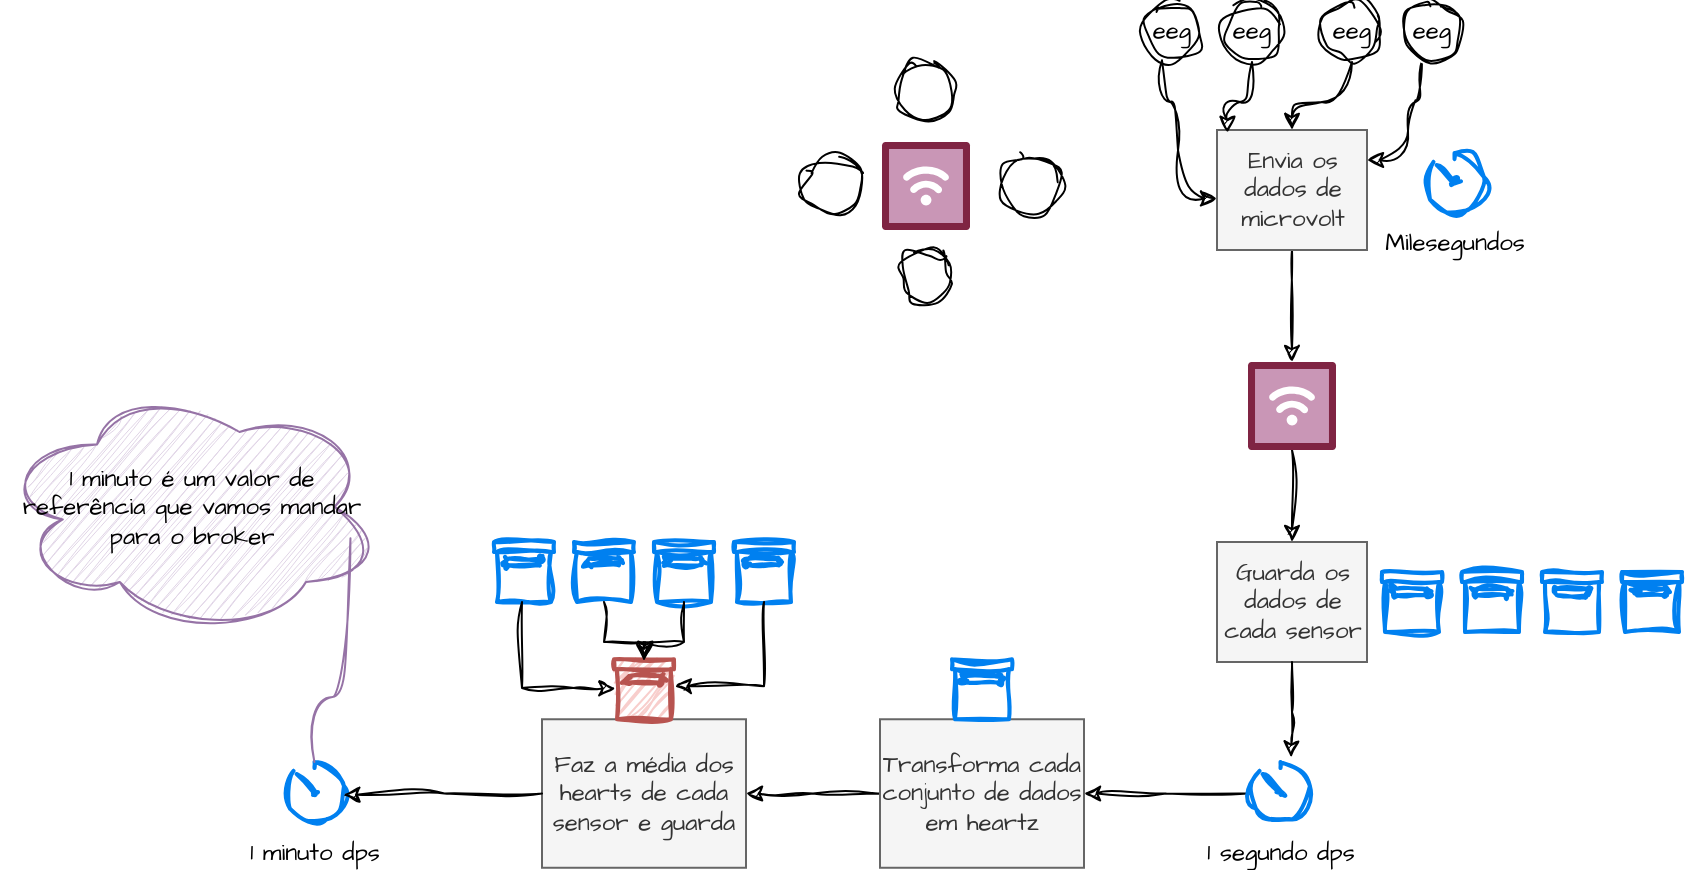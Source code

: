 <mxfile version="24.1.0" type="github">
  <diagram name="Page-1" id="V0QjYk44DjomA8azqZS-">
    <mxGraphModel dx="1646" dy="453" grid="1" gridSize="10" guides="1" tooltips="1" connect="1" arrows="1" fold="1" page="1" pageScale="1" pageWidth="827" pageHeight="1169" math="0" shadow="0">
      <root>
        <mxCell id="0" />
        <mxCell id="1" parent="0" />
        <mxCell id="IBkin0WqaZqA1a8_IyNM-1" value="" style="verticalLabelPosition=bottom;aspect=fixed;html=1;shape=mxgraph.salesforce.iot;hachureGap=4;fontFamily=Architects Daughter;fontSource=https%3A%2F%2Ffonts.googleapis.com%2Fcss%3Ffamily%3DArchitects%2BDaughter;" vertex="1" parent="1">
          <mxGeometry x="400" y="140" width="44" height="44" as="geometry" />
        </mxCell>
        <mxCell id="IBkin0WqaZqA1a8_IyNM-2" value="" style="ellipse;whiteSpace=wrap;html=1;aspect=fixed;sketch=1;hachureGap=4;jiggle=2;curveFitting=1;fontFamily=Architects Daughter;fontSource=https%3A%2F%2Ffonts.googleapis.com%2Fcss%3Ffamily%3DArchitects%2BDaughter;" vertex="1" parent="1">
          <mxGeometry x="360" y="147" width="30" height="30" as="geometry" />
        </mxCell>
        <mxCell id="IBkin0WqaZqA1a8_IyNM-3" value="" style="ellipse;whiteSpace=wrap;html=1;aspect=fixed;sketch=1;hachureGap=4;jiggle=2;curveFitting=1;fontFamily=Architects Daughter;fontSource=https%3A%2F%2Ffonts.googleapis.com%2Fcss%3Ffamily%3DArchitects%2BDaughter;" vertex="1" parent="1">
          <mxGeometry x="409" y="194" width="26" height="26" as="geometry" />
        </mxCell>
        <mxCell id="IBkin0WqaZqA1a8_IyNM-4" value="" style="ellipse;whiteSpace=wrap;html=1;aspect=fixed;sketch=1;hachureGap=4;jiggle=2;curveFitting=1;fontFamily=Architects Daughter;fontSource=https%3A%2F%2Ffonts.googleapis.com%2Fcss%3Ffamily%3DArchitects%2BDaughter;" vertex="1" parent="1">
          <mxGeometry x="407" y="100" width="30" height="30" as="geometry" />
        </mxCell>
        <mxCell id="IBkin0WqaZqA1a8_IyNM-6" value="" style="ellipse;whiteSpace=wrap;html=1;aspect=fixed;sketch=1;hachureGap=4;jiggle=2;curveFitting=1;fontFamily=Architects Daughter;fontSource=https%3A%2F%2Ffonts.googleapis.com%2Fcss%3Ffamily%3DArchitects%2BDaughter;" vertex="1" parent="1">
          <mxGeometry x="460" y="147" width="30" height="30" as="geometry" />
        </mxCell>
        <mxCell id="IBkin0WqaZqA1a8_IyNM-7" value="eeg" style="ellipse;whiteSpace=wrap;html=1;aspect=fixed;sketch=1;hachureGap=4;jiggle=2;curveFitting=1;fontFamily=Architects Daughter;fontSource=https%3A%2F%2Ffonts.googleapis.com%2Fcss%3Ffamily%3DArchitects%2BDaughter;" vertex="1" parent="1">
          <mxGeometry x="530" y="70" width="30" height="30" as="geometry" />
        </mxCell>
        <mxCell id="IBkin0WqaZqA1a8_IyNM-14" style="edgeStyle=orthogonalEdgeStyle;rounded=0;sketch=1;hachureGap=4;jiggle=2;curveFitting=1;orthogonalLoop=1;jettySize=auto;html=1;fontFamily=Architects Daughter;fontSource=https%3A%2F%2Ffonts.googleapis.com%2Fcss%3Ffamily%3DArchitects%2BDaughter;" edge="1" parent="1" source="IBkin0WqaZqA1a8_IyNM-10" target="IBkin0WqaZqA1a8_IyNM-13">
          <mxGeometry relative="1" as="geometry" />
        </mxCell>
        <mxCell id="IBkin0WqaZqA1a8_IyNM-10" value="Envia os dados de microvolt" style="rounded=0;whiteSpace=wrap;html=1;hachureGap=4;fontFamily=Architects Daughter;fontSource=https%3A%2F%2Ffonts.googleapis.com%2Fcss%3Ffamily%3DArchitects%2BDaughter;fillColor=#f5f5f5;fontColor=#333333;strokeColor=#666666;" vertex="1" parent="1">
          <mxGeometry x="567.5" y="134" width="75" height="60" as="geometry" />
        </mxCell>
        <mxCell id="IBkin0WqaZqA1a8_IyNM-12" value="Milesegundos" style="html=1;verticalLabelPosition=bottom;align=center;labelBackgroundColor=#ffffff;verticalAlign=top;strokeWidth=2;strokeColor=#0080F0;shadow=0;dashed=0;shape=mxgraph.ios7.icons.gauge;sketch=1;hachureGap=4;jiggle=2;curveFitting=1;fontFamily=Architects Daughter;fontSource=https%3A%2F%2Ffonts.googleapis.com%2Fcss%3Ffamily%3DArchitects%2BDaughter;" vertex="1" parent="1">
          <mxGeometry x="670" y="145.5" width="32.4" height="31.5" as="geometry" />
        </mxCell>
        <mxCell id="IBkin0WqaZqA1a8_IyNM-40" style="edgeStyle=orthogonalEdgeStyle;rounded=0;sketch=1;hachureGap=4;jiggle=2;curveFitting=1;orthogonalLoop=1;jettySize=auto;html=1;entryX=0.5;entryY=0;entryDx=0;entryDy=0;fontFamily=Architects Daughter;fontSource=https%3A%2F%2Ffonts.googleapis.com%2Fcss%3Ffamily%3DArchitects%2BDaughter;" edge="1" parent="1" source="IBkin0WqaZqA1a8_IyNM-13" target="IBkin0WqaZqA1a8_IyNM-38">
          <mxGeometry relative="1" as="geometry" />
        </mxCell>
        <mxCell id="IBkin0WqaZqA1a8_IyNM-13" value="" style="verticalLabelPosition=bottom;aspect=fixed;html=1;shape=mxgraph.salesforce.iot;hachureGap=4;fontFamily=Architects Daughter;fontSource=https%3A%2F%2Ffonts.googleapis.com%2Fcss%3Ffamily%3DArchitects%2BDaughter;" vertex="1" parent="1">
          <mxGeometry x="583" y="250" width="44" height="44" as="geometry" />
        </mxCell>
        <mxCell id="IBkin0WqaZqA1a8_IyNM-19" style="edgeStyle=orthogonalEdgeStyle;rounded=0;sketch=1;hachureGap=4;jiggle=2;curveFitting=1;orthogonalLoop=1;jettySize=auto;html=1;fontFamily=Architects Daughter;fontSource=https%3A%2F%2Ffonts.googleapis.com%2Fcss%3Ffamily%3DArchitects%2BDaughter;curved=1;" edge="1" parent="1" source="IBkin0WqaZqA1a8_IyNM-17" target="IBkin0WqaZqA1a8_IyNM-10">
          <mxGeometry relative="1" as="geometry" />
        </mxCell>
        <mxCell id="IBkin0WqaZqA1a8_IyNM-17" value="eeg" style="ellipse;whiteSpace=wrap;html=1;aspect=fixed;sketch=1;hachureGap=4;jiggle=2;curveFitting=1;fontFamily=Architects Daughter;fontSource=https%3A%2F%2Ffonts.googleapis.com%2Fcss%3Ffamily%3DArchitects%2BDaughter;" vertex="1" parent="1">
          <mxGeometry x="620" y="70" width="30" height="30" as="geometry" />
        </mxCell>
        <mxCell id="IBkin0WqaZqA1a8_IyNM-21" style="edgeStyle=orthogonalEdgeStyle;rounded=0;sketch=1;hachureGap=4;jiggle=2;curveFitting=1;orthogonalLoop=1;jettySize=auto;html=1;entryX=1;entryY=0.25;entryDx=0;entryDy=0;fontFamily=Architects Daughter;fontSource=https%3A%2F%2Ffonts.googleapis.com%2Fcss%3Ffamily%3DArchitects%2BDaughter;curved=1;" edge="1" parent="1" source="IBkin0WqaZqA1a8_IyNM-18" target="IBkin0WqaZqA1a8_IyNM-10">
          <mxGeometry relative="1" as="geometry">
            <Array as="points">
              <mxPoint x="670" y="120" />
              <mxPoint x="663" y="120" />
              <mxPoint x="663" y="149" />
            </Array>
          </mxGeometry>
        </mxCell>
        <mxCell id="IBkin0WqaZqA1a8_IyNM-18" value="eeg" style="ellipse;whiteSpace=wrap;html=1;aspect=fixed;sketch=1;hachureGap=4;jiggle=2;curveFitting=1;fontFamily=Architects Daughter;fontSource=https%3A%2F%2Ffonts.googleapis.com%2Fcss%3Ffamily%3DArchitects%2BDaughter;" vertex="1" parent="1">
          <mxGeometry x="660" y="70" width="30" height="30" as="geometry" />
        </mxCell>
        <mxCell id="IBkin0WqaZqA1a8_IyNM-20" style="edgeStyle=orthogonalEdgeStyle;rounded=0;sketch=1;hachureGap=4;jiggle=2;curveFitting=1;orthogonalLoop=1;jettySize=auto;html=1;entryX=0;entryY=0.571;entryDx=0;entryDy=0;entryPerimeter=0;fontFamily=Architects Daughter;fontSource=https%3A%2F%2Ffonts.googleapis.com%2Fcss%3Ffamily%3DArchitects%2BDaughter;curved=1;" edge="1" parent="1" source="IBkin0WqaZqA1a8_IyNM-7" target="IBkin0WqaZqA1a8_IyNM-10">
          <mxGeometry relative="1" as="geometry">
            <Array as="points">
              <mxPoint x="540" y="120" />
              <mxPoint x="548" y="120" />
              <mxPoint x="548" y="168" />
            </Array>
          </mxGeometry>
        </mxCell>
        <mxCell id="IBkin0WqaZqA1a8_IyNM-22" value="eeg" style="ellipse;whiteSpace=wrap;html=1;aspect=fixed;sketch=1;hachureGap=4;jiggle=2;curveFitting=1;fontFamily=Architects Daughter;fontSource=https%3A%2F%2Ffonts.googleapis.com%2Fcss%3Ffamily%3DArchitects%2BDaughter;" vertex="1" parent="1">
          <mxGeometry x="570" y="70" width="30" height="30" as="geometry" />
        </mxCell>
        <mxCell id="IBkin0WqaZqA1a8_IyNM-24" style="edgeStyle=orthogonalEdgeStyle;rounded=0;sketch=1;hachureGap=4;jiggle=2;curveFitting=1;orthogonalLoop=1;jettySize=auto;html=1;entryX=0.07;entryY=0.023;entryDx=0;entryDy=0;entryPerimeter=0;fontFamily=Architects Daughter;fontSource=https%3A%2F%2Ffonts.googleapis.com%2Fcss%3Ffamily%3DArchitects%2BDaughter;curved=1;" edge="1" parent="1" source="IBkin0WqaZqA1a8_IyNM-22" target="IBkin0WqaZqA1a8_IyNM-10">
          <mxGeometry relative="1" as="geometry" />
        </mxCell>
        <mxCell id="IBkin0WqaZqA1a8_IyNM-44" style="edgeStyle=orthogonalEdgeStyle;rounded=0;sketch=1;hachureGap=4;jiggle=2;curveFitting=1;orthogonalLoop=1;jettySize=auto;html=1;entryX=1;entryY=0.5;entryDx=0;entryDy=0;fontFamily=Architects Daughter;fontSource=https%3A%2F%2Ffonts.googleapis.com%2Fcss%3Ffamily%3DArchitects%2BDaughter;" edge="1" parent="1" source="IBkin0WqaZqA1a8_IyNM-26" target="IBkin0WqaZqA1a8_IyNM-42">
          <mxGeometry relative="1" as="geometry" />
        </mxCell>
        <mxCell id="IBkin0WqaZqA1a8_IyNM-26" value="1 segundo dps" style="html=1;verticalLabelPosition=bottom;align=center;labelBackgroundColor=#ffffff;verticalAlign=top;strokeWidth=2;strokeColor=#0080F0;shadow=0;dashed=0;shape=mxgraph.ios7.icons.gauge;sketch=1;hachureGap=4;jiggle=2;curveFitting=1;fontFamily=Architects Daughter;fontSource=https%3A%2F%2Ffonts.googleapis.com%2Fcss%3Ffamily%3DArchitects%2BDaughter;" vertex="1" parent="1">
          <mxGeometry x="583.0" y="450" width="32.4" height="31.5" as="geometry" />
        </mxCell>
        <mxCell id="IBkin0WqaZqA1a8_IyNM-32" value="" style="html=1;verticalLabelPosition=bottom;align=center;labelBackgroundColor=#ffffff;verticalAlign=top;strokeWidth=2;strokeColor=#0080F0;shadow=0;dashed=0;shape=mxgraph.ios7.icons.box;sketch=1;hachureGap=4;jiggle=2;curveFitting=1;fontFamily=Architects Daughter;fontSource=https%3A%2F%2Ffonts.googleapis.com%2Fcss%3Ffamily%3DArchitects%2BDaughter;" vertex="1" parent="1">
          <mxGeometry x="650" y="355" width="30" height="30" as="geometry" />
        </mxCell>
        <mxCell id="IBkin0WqaZqA1a8_IyNM-35" value="" style="html=1;verticalLabelPosition=bottom;align=center;labelBackgroundColor=#ffffff;verticalAlign=top;strokeWidth=2;strokeColor=#0080F0;shadow=0;dashed=0;shape=mxgraph.ios7.icons.box;sketch=1;hachureGap=4;jiggle=2;curveFitting=1;fontFamily=Architects Daughter;fontSource=https%3A%2F%2Ffonts.googleapis.com%2Fcss%3Ffamily%3DArchitects%2BDaughter;" vertex="1" parent="1">
          <mxGeometry x="690" y="355" width="30" height="30" as="geometry" />
        </mxCell>
        <mxCell id="IBkin0WqaZqA1a8_IyNM-36" value="" style="html=1;verticalLabelPosition=bottom;align=center;labelBackgroundColor=#ffffff;verticalAlign=top;strokeWidth=2;strokeColor=#0080F0;shadow=0;dashed=0;shape=mxgraph.ios7.icons.box;sketch=1;hachureGap=4;jiggle=2;curveFitting=1;fontFamily=Architects Daughter;fontSource=https%3A%2F%2Ffonts.googleapis.com%2Fcss%3Ffamily%3DArchitects%2BDaughter;" vertex="1" parent="1">
          <mxGeometry x="730" y="355" width="30" height="30" as="geometry" />
        </mxCell>
        <mxCell id="IBkin0WqaZqA1a8_IyNM-37" value="" style="html=1;verticalLabelPosition=bottom;align=center;labelBackgroundColor=#ffffff;verticalAlign=top;strokeWidth=2;strokeColor=#0080F0;shadow=0;dashed=0;shape=mxgraph.ios7.icons.box;sketch=1;hachureGap=4;jiggle=2;curveFitting=1;fontFamily=Architects Daughter;fontSource=https%3A%2F%2Ffonts.googleapis.com%2Fcss%3Ffamily%3DArchitects%2BDaughter;" vertex="1" parent="1">
          <mxGeometry x="770" y="355" width="30" height="30" as="geometry" />
        </mxCell>
        <mxCell id="IBkin0WqaZqA1a8_IyNM-38" value="Guarda os dados de cada sensor" style="rounded=0;whiteSpace=wrap;html=1;hachureGap=4;fontFamily=Architects Daughter;fontSource=https%3A%2F%2Ffonts.googleapis.com%2Fcss%3Ffamily%3DArchitects%2BDaughter;fillColor=#f5f5f5;fontColor=#333333;strokeColor=#666666;" vertex="1" parent="1">
          <mxGeometry x="567.5" y="340" width="75" height="60" as="geometry" />
        </mxCell>
        <mxCell id="IBkin0WqaZqA1a8_IyNM-41" style="edgeStyle=orthogonalEdgeStyle;rounded=0;sketch=1;hachureGap=4;jiggle=2;curveFitting=1;orthogonalLoop=1;jettySize=auto;html=1;entryX=0.665;entryY=-0.071;entryDx=0;entryDy=0;entryPerimeter=0;fontFamily=Architects Daughter;fontSource=https%3A%2F%2Ffonts.googleapis.com%2Fcss%3Ffamily%3DArchitects%2BDaughter;" edge="1" parent="1" source="IBkin0WqaZqA1a8_IyNM-38" target="IBkin0WqaZqA1a8_IyNM-26">
          <mxGeometry relative="1" as="geometry" />
        </mxCell>
        <mxCell id="IBkin0WqaZqA1a8_IyNM-50" style="edgeStyle=orthogonalEdgeStyle;rounded=0;sketch=1;hachureGap=4;jiggle=2;curveFitting=1;orthogonalLoop=1;jettySize=auto;html=1;entryX=1;entryY=0.5;entryDx=0;entryDy=0;fontFamily=Architects Daughter;fontSource=https%3A%2F%2Ffonts.googleapis.com%2Fcss%3Ffamily%3DArchitects%2BDaughter;" edge="1" parent="1" source="IBkin0WqaZqA1a8_IyNM-42" target="IBkin0WqaZqA1a8_IyNM-45">
          <mxGeometry relative="1" as="geometry" />
        </mxCell>
        <mxCell id="IBkin0WqaZqA1a8_IyNM-42" value="Transforma cada conjunto de dados em heartz" style="rounded=0;whiteSpace=wrap;html=1;hachureGap=4;fontFamily=Architects Daughter;fontSource=https%3A%2F%2Ffonts.googleapis.com%2Fcss%3Ffamily%3DArchitects%2BDaughter;fillColor=#f5f5f5;fontColor=#333333;strokeColor=#666666;" vertex="1" parent="1">
          <mxGeometry x="399" y="428.63" width="102" height="74.25" as="geometry" />
        </mxCell>
        <mxCell id="IBkin0WqaZqA1a8_IyNM-43" value="" style="html=1;verticalLabelPosition=bottom;align=center;labelBackgroundColor=#ffffff;verticalAlign=top;strokeWidth=2;strokeColor=#0080F0;shadow=0;dashed=0;shape=mxgraph.ios7.icons.box;sketch=1;hachureGap=4;jiggle=2;curveFitting=1;fontFamily=Architects Daughter;fontSource=https%3A%2F%2Ffonts.googleapis.com%2Fcss%3Ffamily%3DArchitects%2BDaughter;" vertex="1" parent="1">
          <mxGeometry x="435" y="398.63" width="30" height="30" as="geometry" />
        </mxCell>
        <mxCell id="IBkin0WqaZqA1a8_IyNM-45" value="Faz a média dos hearts de cada sensor e guarda " style="rounded=0;whiteSpace=wrap;html=1;hachureGap=4;fontFamily=Architects Daughter;fontSource=https%3A%2F%2Ffonts.googleapis.com%2Fcss%3Ffamily%3DArchitects%2BDaughter;fillColor=#f5f5f5;fontColor=#333333;strokeColor=#666666;" vertex="1" parent="1">
          <mxGeometry x="230" y="428.63" width="102" height="74.25" as="geometry" />
        </mxCell>
        <mxCell id="IBkin0WqaZqA1a8_IyNM-46" value="" style="html=1;verticalLabelPosition=bottom;align=center;labelBackgroundColor=#ffffff;verticalAlign=top;strokeWidth=2;strokeColor=#0080F0;shadow=0;dashed=0;shape=mxgraph.ios7.icons.box;sketch=1;hachureGap=4;jiggle=2;curveFitting=1;fontFamily=Architects Daughter;fontSource=https%3A%2F%2Ffonts.googleapis.com%2Fcss%3Ffamily%3DArchitects%2BDaughter;" vertex="1" parent="1">
          <mxGeometry x="206" y="340" width="30" height="30" as="geometry" />
        </mxCell>
        <mxCell id="IBkin0WqaZqA1a8_IyNM-47" value="" style="html=1;verticalLabelPosition=bottom;align=center;labelBackgroundColor=#ffffff;verticalAlign=top;strokeWidth=2;strokeColor=#0080F0;shadow=0;dashed=0;shape=mxgraph.ios7.icons.box;sketch=1;hachureGap=4;jiggle=2;curveFitting=1;fontFamily=Architects Daughter;fontSource=https%3A%2F%2Ffonts.googleapis.com%2Fcss%3Ffamily%3DArchitects%2BDaughter;" vertex="1" parent="1">
          <mxGeometry x="246" y="340" width="30" height="30" as="geometry" />
        </mxCell>
        <mxCell id="IBkin0WqaZqA1a8_IyNM-48" value="" style="html=1;verticalLabelPosition=bottom;align=center;labelBackgroundColor=#ffffff;verticalAlign=top;strokeWidth=2;strokeColor=#0080F0;shadow=0;dashed=0;shape=mxgraph.ios7.icons.box;sketch=1;hachureGap=4;jiggle=2;curveFitting=1;fontFamily=Architects Daughter;fontSource=https%3A%2F%2Ffonts.googleapis.com%2Fcss%3Ffamily%3DArchitects%2BDaughter;" vertex="1" parent="1">
          <mxGeometry x="286" y="340" width="30" height="30" as="geometry" />
        </mxCell>
        <mxCell id="IBkin0WqaZqA1a8_IyNM-49" value="" style="html=1;verticalLabelPosition=bottom;align=center;labelBackgroundColor=#ffffff;verticalAlign=top;strokeWidth=2;strokeColor=#0080F0;shadow=0;dashed=0;shape=mxgraph.ios7.icons.box;sketch=1;hachureGap=4;jiggle=2;curveFitting=1;fontFamily=Architects Daughter;fontSource=https%3A%2F%2Ffonts.googleapis.com%2Fcss%3Ffamily%3DArchitects%2BDaughter;" vertex="1" parent="1">
          <mxGeometry x="326" y="340" width="30" height="30" as="geometry" />
        </mxCell>
        <mxCell id="IBkin0WqaZqA1a8_IyNM-51" value="" style="html=1;verticalLabelPosition=bottom;align=center;labelBackgroundColor=#ffffff;verticalAlign=top;strokeWidth=2;strokeColor=#b85450;shadow=0;dashed=0;shape=mxgraph.ios7.icons.box;sketch=1;hachureGap=4;jiggle=2;curveFitting=1;fontFamily=Architects Daughter;fontSource=https%3A%2F%2Ffonts.googleapis.com%2Fcss%3Ffamily%3DArchitects%2BDaughter;fillColor=#f8cecc;" vertex="1" parent="1">
          <mxGeometry x="266" y="398.63" width="30" height="30" as="geometry" />
        </mxCell>
        <mxCell id="IBkin0WqaZqA1a8_IyNM-53" style="edgeStyle=orthogonalEdgeStyle;rounded=0;sketch=1;hachureGap=4;jiggle=2;curveFitting=1;orthogonalLoop=1;jettySize=auto;html=1;entryX=0.024;entryY=0.489;entryDx=0;entryDy=0;entryPerimeter=0;fontFamily=Architects Daughter;fontSource=https%3A%2F%2Ffonts.googleapis.com%2Fcss%3Ffamily%3DArchitects%2BDaughter;" edge="1" parent="1" source="IBkin0WqaZqA1a8_IyNM-46" target="IBkin0WqaZqA1a8_IyNM-51">
          <mxGeometry relative="1" as="geometry">
            <Array as="points">
              <mxPoint x="220" y="413" />
              <mxPoint x="246" y="413" />
            </Array>
          </mxGeometry>
        </mxCell>
        <mxCell id="IBkin0WqaZqA1a8_IyNM-54" style="edgeStyle=orthogonalEdgeStyle;rounded=0;sketch=1;hachureGap=4;jiggle=2;curveFitting=1;orthogonalLoop=1;jettySize=auto;html=1;entryX=0.5;entryY=0.031;entryDx=0;entryDy=0;entryPerimeter=0;fontFamily=Architects Daughter;fontSource=https%3A%2F%2Ffonts.googleapis.com%2Fcss%3Ffamily%3DArchitects%2BDaughter;" edge="1" parent="1" source="IBkin0WqaZqA1a8_IyNM-47" target="IBkin0WqaZqA1a8_IyNM-51">
          <mxGeometry relative="1" as="geometry" />
        </mxCell>
        <mxCell id="IBkin0WqaZqA1a8_IyNM-55" style="edgeStyle=orthogonalEdgeStyle;rounded=0;sketch=1;hachureGap=4;jiggle=2;curveFitting=1;orthogonalLoop=1;jettySize=auto;html=1;entryX=0.519;entryY=-0.026;entryDx=0;entryDy=0;entryPerimeter=0;fontFamily=Architects Daughter;fontSource=https%3A%2F%2Ffonts.googleapis.com%2Fcss%3Ffamily%3DArchitects%2BDaughter;" edge="1" parent="1" source="IBkin0WqaZqA1a8_IyNM-48" target="IBkin0WqaZqA1a8_IyNM-51">
          <mxGeometry relative="1" as="geometry" />
        </mxCell>
        <mxCell id="IBkin0WqaZqA1a8_IyNM-56" style="edgeStyle=orthogonalEdgeStyle;rounded=0;sketch=1;hachureGap=4;jiggle=2;curveFitting=1;orthogonalLoop=1;jettySize=auto;html=1;entryX=1.014;entryY=0.45;entryDx=0;entryDy=0;entryPerimeter=0;fontFamily=Architects Daughter;fontSource=https%3A%2F%2Ffonts.googleapis.com%2Fcss%3Ffamily%3DArchitects%2BDaughter;" edge="1" parent="1" source="IBkin0WqaZqA1a8_IyNM-49" target="IBkin0WqaZqA1a8_IyNM-51">
          <mxGeometry relative="1" as="geometry">
            <Array as="points">
              <mxPoint x="341" y="412" />
            </Array>
          </mxGeometry>
        </mxCell>
        <mxCell id="IBkin0WqaZqA1a8_IyNM-59" value="1 minuto dps" style="html=1;verticalLabelPosition=bottom;align=center;labelBackgroundColor=#ffffff;verticalAlign=top;strokeWidth=2;strokeColor=#0080F0;shadow=0;dashed=0;shape=mxgraph.ios7.icons.gauge;sketch=1;hachureGap=4;jiggle=2;curveFitting=1;fontFamily=Architects Daughter;fontSource=https%3A%2F%2Ffonts.googleapis.com%2Fcss%3Ffamily%3DArchitects%2BDaughter;" vertex="1" parent="1">
          <mxGeometry x="100.0" y="450" width="32.4" height="31.5" as="geometry" />
        </mxCell>
        <mxCell id="IBkin0WqaZqA1a8_IyNM-60" style="edgeStyle=orthogonalEdgeStyle;rounded=0;sketch=1;hachureGap=4;jiggle=2;curveFitting=1;orthogonalLoop=1;jettySize=auto;html=1;entryX=0.948;entryY=0.522;entryDx=0;entryDy=0;entryPerimeter=0;fontFamily=Architects Daughter;fontSource=https%3A%2F%2Ffonts.googleapis.com%2Fcss%3Ffamily%3DArchitects%2BDaughter;" edge="1" parent="1" source="IBkin0WqaZqA1a8_IyNM-45" target="IBkin0WqaZqA1a8_IyNM-59">
          <mxGeometry relative="1" as="geometry" />
        </mxCell>
        <mxCell id="IBkin0WqaZqA1a8_IyNM-61" value="1 minuto é um valor de referência que vamos mandar para o broker " style="ellipse;shape=cloud;whiteSpace=wrap;html=1;sketch=1;hachureGap=4;jiggle=2;curveFitting=1;fontFamily=Architects Daughter;fontSource=https%3A%2F%2Ffonts.googleapis.com%2Fcss%3Ffamily%3DArchitects%2BDaughter;fillColor=#e1d5e7;strokeColor=#9673a6;" vertex="1" parent="1">
          <mxGeometry x="-40" y="260" width="190" height="125" as="geometry" />
        </mxCell>
        <mxCell id="IBkin0WqaZqA1a8_IyNM-62" style="edgeStyle=orthogonalEdgeStyle;rounded=0;sketch=1;hachureGap=4;jiggle=2;curveFitting=1;orthogonalLoop=1;jettySize=auto;html=1;entryX=0.917;entryY=0.625;entryDx=0;entryDy=0;entryPerimeter=0;fontFamily=Architects Daughter;fontSource=https%3A%2F%2Ffonts.googleapis.com%2Fcss%3Ffamily%3DArchitects%2BDaughter;curved=1;endArrow=none;endFill=0;fillColor=#e1d5e7;strokeColor=#9673a6;" edge="1" parent="1" source="IBkin0WqaZqA1a8_IyNM-59" target="IBkin0WqaZqA1a8_IyNM-61">
          <mxGeometry relative="1" as="geometry" />
        </mxCell>
      </root>
    </mxGraphModel>
  </diagram>
</mxfile>

